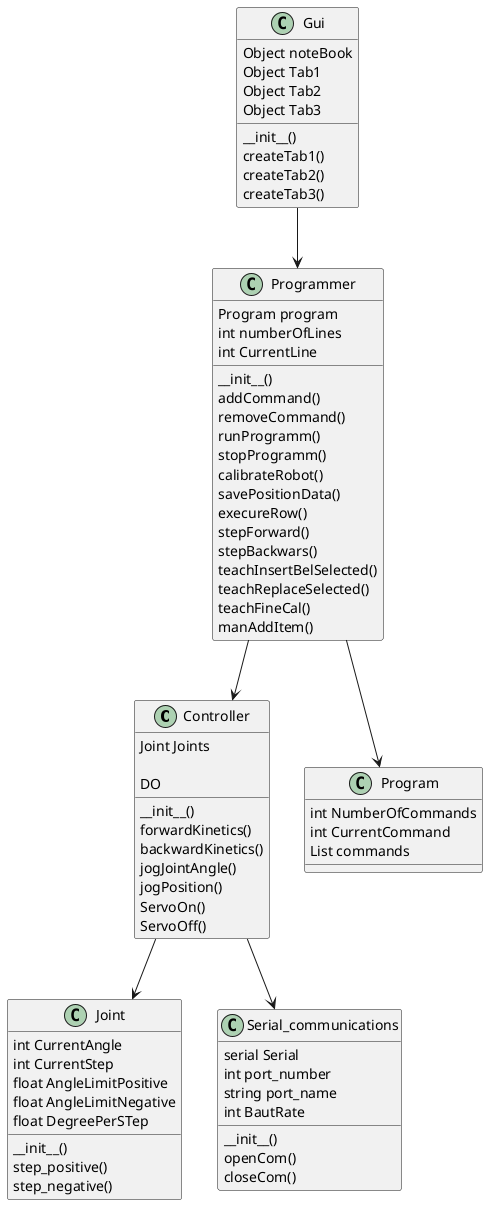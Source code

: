 @startuml
Controller --> Joint
Programmer --> Controller
Programmer --> Program
Gui --> Programmer
Controller --> Serial_communications

class Gui {
  Object noteBook
  Object Tab1
  Object Tab2
  Object Tab3
  
  __init__()
  createTab1()
  createTab2()
  createTab3()
}

class Joint {
   int CurrentAngle
   int CurrentStep
   float AngleLimitPositive
   float AngleLimitNegative
   float DegreePerSTep
   
   __init__()
   step_positive()
   step_negative()
}

class Programmer {
  Program program
  int numberOfLines
  int CurrentLine
  
  
  __init__()
  addCommand()
  removeCommand()
  runProgramm()
  stopProgramm()
  calibrateRobot()
  savePositionData()
  execureRow()
  stepForward()
  stepBackwars()
  teachInsertBelSelected()
  teachReplaceSelected()
  teachFineCal()
  manAddItem()

}

class Program {
  int NumberOfCommands
  int CurrentCommand
  List commands
  

}

class Controller {
  Joint Joints
  
  __init__()
  forwardKinetics()
  backwardKinetics()
  jogJointAngle()
  jogPosition()
  ServoOn()
  ServoOff()
  DO
}

class Serial_communications {
  serial Serial
  int port_number
  string port_name
  int BautRate
  
  __init__()
  openCom()
  closeCom()
  
}
@enduml